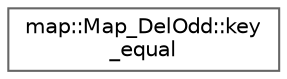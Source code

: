 digraph "类继承关系图"
{
 // LATEX_PDF_SIZE
  bgcolor="transparent";
  edge [fontname=Helvetica,fontsize=10,labelfontname=Helvetica,labelfontsize=10];
  node [fontname=Helvetica,fontsize=10,shape=box,height=0.2,width=0.4];
  rankdir="LR";
  Node0 [id="Node000000",label="map::Map_DelOdd::key\l_equal",height=0.2,width=0.4,color="grey40", fillcolor="white", style="filled",URL="$structmap_1_1_map___del_odd_1_1key__equal.html",tooltip=" "];
}
